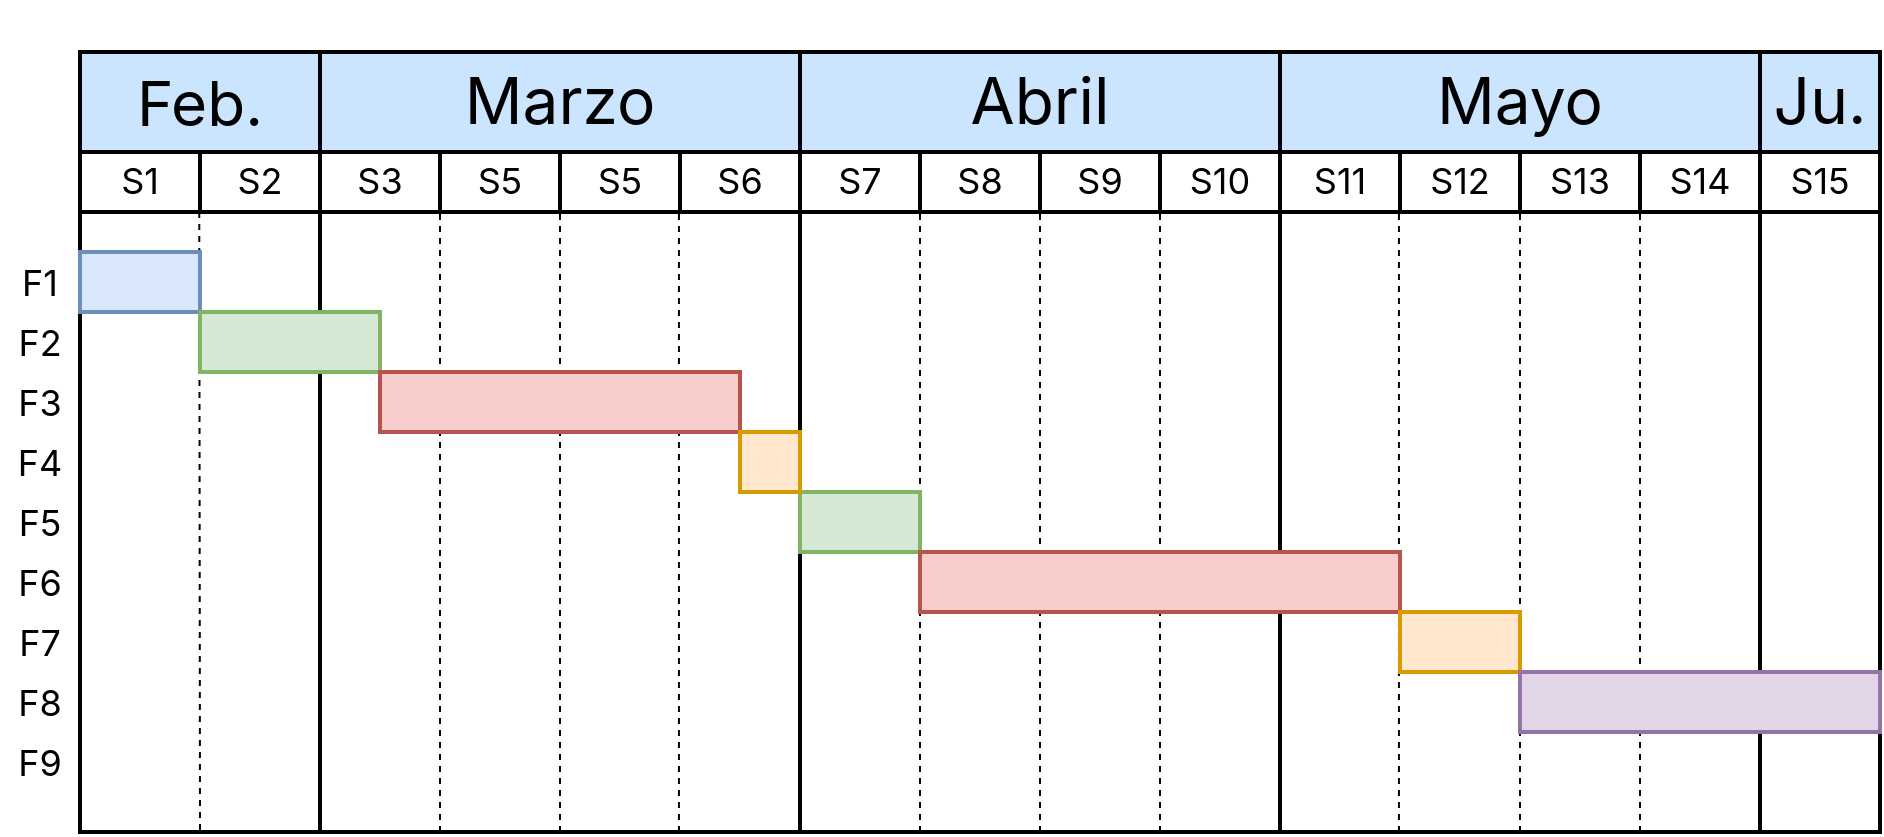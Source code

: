 <mxfile version="28.1.0">
  <diagram name="Page-1" id="Mt_HUXR5O6kLTx0qWId0">
    <mxGraphModel dx="1204" dy="1681" grid="1" gridSize="10" guides="1" tooltips="1" connect="1" arrows="1" fold="1" page="1" pageScale="1" pageWidth="827" pageHeight="1169" background="none" math="0" shadow="0">
      <root>
        <mxCell id="0" />
        <mxCell id="1" parent="0" />
        <mxCell id="9bHcRbHwBZqyY6m2YPGw-12" value="" style="endArrow=none;html=1;rounded=0;entryX=0;entryY=1;entryDx=0;entryDy=0;exitX=0.5;exitY=1;exitDx=0;exitDy=0;dashed=1;" edge="1" parent="1">
          <mxGeometry width="50" height="50" relative="1" as="geometry">
            <mxPoint x="300" y="380" as="sourcePoint" />
            <mxPoint x="300" y="70" as="targetPoint" />
          </mxGeometry>
        </mxCell>
        <mxCell id="j2amn9IV4w0OwR7YDSab-1" value="&lt;font data-font-src=&quot;https://fonts.googleapis.com/css?family=Inter&quot;&gt;Feb.&lt;/font&gt;" style="rounded=0;whiteSpace=wrap;html=1;fontFamily=Inter;fontSource=https%3A%2F%2Ffonts.googleapis.com%2Fcss%3Ffamily%3DInter;fontSize=31;fillColor=#cce5ff;strokeColor=#000000;strokeWidth=2;" parent="1" vertex="1">
          <mxGeometry x="120" y="-10" width="120" height="50" as="geometry" />
        </mxCell>
        <mxCell id="j2amn9IV4w0OwR7YDSab-2" value="&lt;p&gt;&lt;font face=&quot;Inter&quot; data-font-src=&quot;https://fonts.googleapis.com/css?family=Inter&quot;&gt;Marzo&lt;/font&gt;&lt;/p&gt;" style="rounded=0;whiteSpace=wrap;html=1;fontSize=32;fillColor=#cce5ff;strokeColor=#000000;strokeWidth=2;" parent="1" vertex="1">
          <mxGeometry x="240" y="-10" width="240" height="50" as="geometry" />
        </mxCell>
        <mxCell id="j2amn9IV4w0OwR7YDSab-3" value="&lt;p&gt;&lt;font face=&quot;Inter&quot; data-font-src=&quot;https://fonts.googleapis.com/css?family=Inter&quot;&gt;Abril&lt;/font&gt;&lt;/p&gt;" style="rounded=0;whiteSpace=wrap;html=1;fontSize=32;fillColor=#cce5ff;strokeColor=#000000;strokeWidth=2;" parent="1" vertex="1">
          <mxGeometry x="480" y="-10" width="240" height="50" as="geometry" />
        </mxCell>
        <mxCell id="3ni7MIBzhpr4WXZ2Zg2e-1" value="&lt;font face=&quot;Inter&quot; data-font-src=&quot;https://fonts.googleapis.com/css?family=Inter&quot;&gt;Mayo&lt;/font&gt;" style="rounded=0;whiteSpace=wrap;html=1;fontSize=32;fillColor=#cce5ff;strokeColor=#000000;strokeWidth=2;" parent="1" vertex="1">
          <mxGeometry x="720" y="-10" width="240" height="50" as="geometry" />
        </mxCell>
        <mxCell id="3ni7MIBzhpr4WXZ2Zg2e-2" value="&lt;p&gt;&lt;font face=&quot;Inter&quot; data-font-src=&quot;https://fonts.googleapis.com/css?family=Inter&quot;&gt;Ju.&lt;/font&gt;&lt;/p&gt;" style="rounded=0;whiteSpace=wrap;html=1;fontSize=32;fillColor=#cce5ff;strokeColor=#000000;strokeWidth=2;" parent="1" vertex="1">
          <mxGeometry x="960" y="-10" width="60" height="50" as="geometry" />
        </mxCell>
        <mxCell id="3ni7MIBzhpr4WXZ2Zg2e-3" value="" style="rounded=0;whiteSpace=wrap;html=1;fillColor=none;strokeWidth=2;" parent="1" vertex="1">
          <mxGeometry x="120" y="40" width="120" height="340" as="geometry" />
        </mxCell>
        <mxCell id="3ni7MIBzhpr4WXZ2Zg2e-11" value="&lt;font face=&quot;Inter&quot;&gt;S1&lt;/font&gt;" style="rounded=0;whiteSpace=wrap;html=1;strokeWidth=2;fontSize=18;" parent="1" vertex="1">
          <mxGeometry x="120" y="40" width="60" height="30" as="geometry" />
        </mxCell>
        <mxCell id="3ni7MIBzhpr4WXZ2Zg2e-12" value="&lt;font face=&quot;Inter&quot;&gt;S2&lt;/font&gt;" style="rounded=0;whiteSpace=wrap;html=1;strokeWidth=2;fontSize=18;" parent="1" vertex="1">
          <mxGeometry x="180" y="40" width="60" height="30" as="geometry" />
        </mxCell>
        <mxCell id="3ni7MIBzhpr4WXZ2Zg2e-13" value="" style="rounded=0;whiteSpace=wrap;html=1;fillColor=none;strokeWidth=2;" parent="1" vertex="1">
          <mxGeometry x="240" y="40" width="240" height="340" as="geometry" />
        </mxCell>
        <mxCell id="3ni7MIBzhpr4WXZ2Zg2e-14" value="&lt;font face=&quot;Inter&quot;&gt;S3&lt;/font&gt;" style="rounded=0;whiteSpace=wrap;html=1;strokeWidth=2;fontSize=18;" parent="1" vertex="1">
          <mxGeometry x="240" y="40" width="60" height="30" as="geometry" />
        </mxCell>
        <mxCell id="3ni7MIBzhpr4WXZ2Zg2e-15" value="&lt;font face=&quot;Inter&quot;&gt;S5&lt;/font&gt;" style="rounded=0;whiteSpace=wrap;html=1;strokeWidth=2;fontSize=18;" parent="1" vertex="1">
          <mxGeometry x="300" y="40" width="60" height="30" as="geometry" />
        </mxCell>
        <mxCell id="3ni7MIBzhpr4WXZ2Zg2e-16" value="&lt;font face=&quot;Inter&quot;&gt;S5&lt;/font&gt;" style="rounded=0;whiteSpace=wrap;html=1;strokeWidth=2;fontSize=18;" parent="1" vertex="1">
          <mxGeometry x="360" y="40" width="60" height="30" as="geometry" />
        </mxCell>
        <mxCell id="3ni7MIBzhpr4WXZ2Zg2e-17" value="&lt;font face=&quot;Inter&quot;&gt;S6&lt;/font&gt;" style="rounded=0;whiteSpace=wrap;html=1;strokeWidth=2;fontSize=18;" parent="1" vertex="1">
          <mxGeometry x="420" y="40" width="60" height="30" as="geometry" />
        </mxCell>
        <mxCell id="3ni7MIBzhpr4WXZ2Zg2e-18" value="" style="rounded=0;whiteSpace=wrap;html=1;fillColor=none;strokeWidth=2;" parent="1" vertex="1">
          <mxGeometry x="480" y="40" width="240" height="340" as="geometry" />
        </mxCell>
        <mxCell id="3ni7MIBzhpr4WXZ2Zg2e-19" value="" style="rounded=0;whiteSpace=wrap;html=1;fillColor=none;strokeWidth=2;" parent="1" vertex="1">
          <mxGeometry x="720" y="40" width="240" height="340" as="geometry" />
        </mxCell>
        <mxCell id="3ni7MIBzhpr4WXZ2Zg2e-20" value="" style="rounded=0;whiteSpace=wrap;html=1;fillColor=none;strokeWidth=2;" parent="1" vertex="1">
          <mxGeometry x="960" y="40" width="60" height="340" as="geometry" />
        </mxCell>
        <mxCell id="3ni7MIBzhpr4WXZ2Zg2e-21" value="&lt;font face=&quot;Inter&quot;&gt;S7&lt;/font&gt;" style="rounded=0;whiteSpace=wrap;html=1;strokeWidth=2;fontSize=18;" parent="1" vertex="1">
          <mxGeometry x="480" y="40" width="60" height="30" as="geometry" />
        </mxCell>
        <mxCell id="3ni7MIBzhpr4WXZ2Zg2e-22" value="&lt;font face=&quot;Inter&quot;&gt;S8&lt;/font&gt;" style="rounded=0;whiteSpace=wrap;html=1;strokeWidth=2;fontSize=18;" parent="1" vertex="1">
          <mxGeometry x="540" y="40" width="60" height="30" as="geometry" />
        </mxCell>
        <mxCell id="3ni7MIBzhpr4WXZ2Zg2e-23" value="&lt;font face=&quot;Inter&quot;&gt;S9&lt;/font&gt;" style="rounded=0;whiteSpace=wrap;html=1;strokeWidth=2;fontSize=18;" parent="1" vertex="1">
          <mxGeometry x="600" y="40" width="60" height="30" as="geometry" />
        </mxCell>
        <mxCell id="3ni7MIBzhpr4WXZ2Zg2e-24" value="&lt;font face=&quot;Inter&quot;&gt;S10&lt;/font&gt;" style="rounded=0;whiteSpace=wrap;html=1;strokeWidth=2;fontSize=18;" parent="1" vertex="1">
          <mxGeometry x="660" y="40" width="60" height="30" as="geometry" />
        </mxCell>
        <mxCell id="3ni7MIBzhpr4WXZ2Zg2e-25" value="&lt;font face=&quot;Inter&quot;&gt;S11&lt;/font&gt;" style="rounded=0;whiteSpace=wrap;html=1;strokeWidth=2;fontSize=18;" parent="1" vertex="1">
          <mxGeometry x="720" y="40" width="60" height="30" as="geometry" />
        </mxCell>
        <mxCell id="3ni7MIBzhpr4WXZ2Zg2e-26" value="&lt;font face=&quot;Inter&quot;&gt;S12&lt;/font&gt;" style="rounded=0;whiteSpace=wrap;html=1;strokeWidth=2;fontSize=18;" parent="1" vertex="1">
          <mxGeometry x="780" y="40" width="60" height="30" as="geometry" />
        </mxCell>
        <mxCell id="3ni7MIBzhpr4WXZ2Zg2e-27" value="&lt;font face=&quot;Inter&quot;&gt;S13&lt;/font&gt;" style="rounded=0;whiteSpace=wrap;html=1;strokeWidth=2;fontSize=18;" parent="1" vertex="1">
          <mxGeometry x="840" y="40" width="60" height="30" as="geometry" />
        </mxCell>
        <mxCell id="3ni7MIBzhpr4WXZ2Zg2e-28" value="&lt;font face=&quot;Inter&quot;&gt;S14&lt;/font&gt;" style="rounded=0;whiteSpace=wrap;html=1;strokeWidth=2;fontSize=18;" parent="1" vertex="1">
          <mxGeometry x="900" y="40" width="60" height="30" as="geometry" />
        </mxCell>
        <mxCell id="3ni7MIBzhpr4WXZ2Zg2e-29" value="&lt;font face=&quot;Inter&quot;&gt;S15&lt;/font&gt;" style="rounded=0;whiteSpace=wrap;html=1;strokeWidth=2;fontSize=18;" parent="1" vertex="1">
          <mxGeometry x="960" y="40" width="60" height="30" as="geometry" />
        </mxCell>
        <mxCell id="9bHcRbHwBZqyY6m2YPGw-1" value="F1" style="text;html=1;align=center;verticalAlign=middle;whiteSpace=wrap;rounded=0;fontFamily=Inter;fontSource=https%3A%2F%2Ffonts.googleapis.com%2Fcss%3Ffamily%3DInter;fontSize=18;" vertex="1" parent="1">
          <mxGeometry x="80" y="90" width="40" height="30" as="geometry" />
        </mxCell>
        <mxCell id="9bHcRbHwBZqyY6m2YPGw-2" value="F2" style="text;html=1;align=center;verticalAlign=middle;whiteSpace=wrap;rounded=0;fontFamily=Inter;fontSource=https%3A%2F%2Ffonts.googleapis.com%2Fcss%3Ffamily%3DInter;fontSize=18;" vertex="1" parent="1">
          <mxGeometry x="80" y="120" width="40" height="30" as="geometry" />
        </mxCell>
        <mxCell id="9bHcRbHwBZqyY6m2YPGw-3" value="F3" style="text;html=1;align=center;verticalAlign=middle;whiteSpace=wrap;rounded=0;fontFamily=Inter;fontSource=https%3A%2F%2Ffonts.googleapis.com%2Fcss%3Ffamily%3DInter;fontSize=18;" vertex="1" parent="1">
          <mxGeometry x="80" y="150" width="40" height="30" as="geometry" />
        </mxCell>
        <mxCell id="9bHcRbHwBZqyY6m2YPGw-4" value="F4" style="text;html=1;align=center;verticalAlign=middle;whiteSpace=wrap;rounded=0;fontFamily=Inter;fontSource=https%3A%2F%2Ffonts.googleapis.com%2Fcss%3Ffamily%3DInter;fontSize=18;" vertex="1" parent="1">
          <mxGeometry x="80" y="180" width="40" height="30" as="geometry" />
        </mxCell>
        <mxCell id="9bHcRbHwBZqyY6m2YPGw-5" value="F5" style="text;html=1;align=center;verticalAlign=middle;whiteSpace=wrap;rounded=0;fontFamily=Inter;fontSource=https%3A%2F%2Ffonts.googleapis.com%2Fcss%3Ffamily%3DInter;fontSize=18;" vertex="1" parent="1">
          <mxGeometry x="80" y="210" width="40" height="30" as="geometry" />
        </mxCell>
        <mxCell id="9bHcRbHwBZqyY6m2YPGw-6" value="F6" style="text;html=1;align=center;verticalAlign=middle;whiteSpace=wrap;rounded=0;fontFamily=Inter;fontSource=https%3A%2F%2Ffonts.googleapis.com%2Fcss%3Ffamily%3DInter;fontSize=18;" vertex="1" parent="1">
          <mxGeometry x="80" y="240" width="40" height="30" as="geometry" />
        </mxCell>
        <mxCell id="9bHcRbHwBZqyY6m2YPGw-7" value="F7" style="text;html=1;align=center;verticalAlign=middle;whiteSpace=wrap;rounded=0;fontFamily=Inter;fontSource=https%3A%2F%2Ffonts.googleapis.com%2Fcss%3Ffamily%3DInter;fontSize=18;" vertex="1" parent="1">
          <mxGeometry x="80" y="270" width="40" height="30" as="geometry" />
        </mxCell>
        <mxCell id="9bHcRbHwBZqyY6m2YPGw-8" value="F8" style="text;html=1;align=center;verticalAlign=middle;whiteSpace=wrap;rounded=0;fontFamily=Inter;fontSource=https%3A%2F%2Ffonts.googleapis.com%2Fcss%3Ffamily%3DInter;fontSize=18;" vertex="1" parent="1">
          <mxGeometry x="80" y="300" width="40" height="30" as="geometry" />
        </mxCell>
        <mxCell id="9bHcRbHwBZqyY6m2YPGw-9" value="F9" style="text;html=1;align=center;verticalAlign=middle;whiteSpace=wrap;rounded=0;fontFamily=Inter;fontSource=https%3A%2F%2Ffonts.googleapis.com%2Fcss%3Ffamily%3DInter;fontSize=18;" vertex="1" parent="1">
          <mxGeometry x="80" y="330" width="40" height="30" as="geometry" />
        </mxCell>
        <mxCell id="9bHcRbHwBZqyY6m2YPGw-11" value="" style="endArrow=none;html=1;rounded=0;dashed=1;" edge="1" parent="1">
          <mxGeometry width="50" height="50" relative="1" as="geometry">
            <mxPoint x="179.64" y="70" as="sourcePoint" />
            <mxPoint x="180" y="380" as="targetPoint" />
          </mxGeometry>
        </mxCell>
        <mxCell id="3ni7MIBzhpr4WXZ2Zg2e-31" value="" style="rounded=0;whiteSpace=wrap;html=1;strokeWidth=2;fillColor=#dae8fc;strokeColor=#6c8ebf;fontSize=18;" parent="1" vertex="1">
          <mxGeometry x="120" y="90" width="60" height="30" as="geometry" />
        </mxCell>
        <mxCell id="9bHcRbHwBZqyY6m2YPGw-13" value="" style="endArrow=none;html=1;rounded=0;entryX=0;entryY=1;entryDx=0;entryDy=0;exitX=0.5;exitY=1;exitDx=0;exitDy=0;dashed=1;" edge="1" parent="1">
          <mxGeometry width="50" height="50" relative="1" as="geometry">
            <mxPoint x="360" y="380" as="sourcePoint" />
            <mxPoint x="360" y="70" as="targetPoint" />
          </mxGeometry>
        </mxCell>
        <mxCell id="9bHcRbHwBZqyY6m2YPGw-14" value="" style="endArrow=none;html=1;rounded=0;entryX=0;entryY=1;entryDx=0;entryDy=0;exitX=0.5;exitY=1;exitDx=0;exitDy=0;dashed=1;" edge="1" parent="1">
          <mxGeometry width="50" height="50" relative="1" as="geometry">
            <mxPoint x="419.47" y="380" as="sourcePoint" />
            <mxPoint x="419.47" y="70" as="targetPoint" />
          </mxGeometry>
        </mxCell>
        <mxCell id="9bHcRbHwBZqyY6m2YPGw-15" value="" style="endArrow=none;html=1;rounded=0;entryX=0;entryY=1;entryDx=0;entryDy=0;exitX=0.5;exitY=1;exitDx=0;exitDy=0;dashed=1;" edge="1" parent="1">
          <mxGeometry width="50" height="50" relative="1" as="geometry">
            <mxPoint x="540" y="380" as="sourcePoint" />
            <mxPoint x="540" y="70" as="targetPoint" />
          </mxGeometry>
        </mxCell>
        <mxCell id="9bHcRbHwBZqyY6m2YPGw-16" value="" style="endArrow=none;html=1;rounded=0;entryX=0;entryY=1;entryDx=0;entryDy=0;exitX=0.5;exitY=1;exitDx=0;exitDy=0;dashed=1;" edge="1" parent="1">
          <mxGeometry width="50" height="50" relative="1" as="geometry">
            <mxPoint x="600" y="380" as="sourcePoint" />
            <mxPoint x="600" y="70" as="targetPoint" />
          </mxGeometry>
        </mxCell>
        <mxCell id="9bHcRbHwBZqyY6m2YPGw-17" value="" style="endArrow=none;html=1;rounded=0;entryX=0;entryY=1;entryDx=0;entryDy=0;exitX=0.5;exitY=1;exitDx=0;exitDy=0;dashed=1;" edge="1" parent="1">
          <mxGeometry width="50" height="50" relative="1" as="geometry">
            <mxPoint x="660" y="380" as="sourcePoint" />
            <mxPoint x="660" y="70" as="targetPoint" />
          </mxGeometry>
        </mxCell>
        <mxCell id="9bHcRbHwBZqyY6m2YPGw-18" value="" style="endArrow=none;html=1;rounded=0;entryX=0;entryY=1;entryDx=0;entryDy=0;exitX=0.5;exitY=1;exitDx=0;exitDy=0;dashed=1;" edge="1" parent="1">
          <mxGeometry width="50" height="50" relative="1" as="geometry">
            <mxPoint x="779.47" y="380" as="sourcePoint" />
            <mxPoint x="779.47" y="70" as="targetPoint" />
          </mxGeometry>
        </mxCell>
        <mxCell id="9bHcRbHwBZqyY6m2YPGw-19" value="" style="endArrow=none;html=1;rounded=0;entryX=0;entryY=1;entryDx=0;entryDy=0;exitX=0.5;exitY=1;exitDx=0;exitDy=0;dashed=1;" edge="1" parent="1">
          <mxGeometry width="50" height="50" relative="1" as="geometry">
            <mxPoint x="840" y="380" as="sourcePoint" />
            <mxPoint x="840" y="70" as="targetPoint" />
          </mxGeometry>
        </mxCell>
        <mxCell id="9bHcRbHwBZqyY6m2YPGw-20" value="" style="endArrow=none;html=1;rounded=0;entryX=0;entryY=1;entryDx=0;entryDy=0;exitX=0.5;exitY=1;exitDx=0;exitDy=0;dashed=1;" edge="1" parent="1">
          <mxGeometry width="50" height="50" relative="1" as="geometry">
            <mxPoint x="900" y="380" as="sourcePoint" />
            <mxPoint x="900" y="70" as="targetPoint" />
          </mxGeometry>
        </mxCell>
        <mxCell id="3ni7MIBzhpr4WXZ2Zg2e-32" value="" style="rounded=0;whiteSpace=wrap;html=1;strokeWidth=2;fillColor=#d5e8d4;strokeColor=#82b366;fontSize=18;" parent="1" vertex="1">
          <mxGeometry x="180" y="120" width="90" height="30" as="geometry" />
        </mxCell>
        <mxCell id="3ni7MIBzhpr4WXZ2Zg2e-33" value="" style="rounded=0;whiteSpace=wrap;html=1;strokeWidth=2;fillColor=#d5e8d4;strokeColor=#82b366;fontSize=18;" parent="1" vertex="1">
          <mxGeometry x="480" y="210" width="60" height="30" as="geometry" />
        </mxCell>
        <mxCell id="3ni7MIBzhpr4WXZ2Zg2e-34" value="" style="rounded=0;whiteSpace=wrap;html=1;strokeWidth=2;fillColor=#f8cecc;strokeColor=#b85450;fontSize=18;" parent="1" vertex="1">
          <mxGeometry x="540" y="240" width="240" height="30" as="geometry" />
        </mxCell>
        <mxCell id="3ni7MIBzhpr4WXZ2Zg2e-35" value="" style="rounded=0;whiteSpace=wrap;html=1;strokeWidth=2;fillColor=#f8cecc;strokeColor=#b85450;fontSize=18;" parent="1" vertex="1">
          <mxGeometry x="270" y="150" width="180" height="30" as="geometry" />
        </mxCell>
        <mxCell id="3ni7MIBzhpr4WXZ2Zg2e-36" value="" style="rounded=0;whiteSpace=wrap;html=1;strokeWidth=2;fillColor=#ffe6cc;strokeColor=#d79b00;fontSize=18;" parent="1" vertex="1">
          <mxGeometry x="450" y="180" width="30" height="30" as="geometry" />
        </mxCell>
        <mxCell id="3ni7MIBzhpr4WXZ2Zg2e-37" value="" style="rounded=0;whiteSpace=wrap;html=1;strokeWidth=2;fillColor=#ffe6cc;strokeColor=#d79b00;fontSize=18;" parent="1" vertex="1">
          <mxGeometry x="780" y="270" width="60" height="30" as="geometry" />
        </mxCell>
        <mxCell id="3ni7MIBzhpr4WXZ2Zg2e-39" value="" style="rounded=0;whiteSpace=wrap;html=1;strokeWidth=2;fillColor=#e1d5e7;strokeColor=#9673a6;verticalAlign=middle;fontSize=18;" parent="1" vertex="1">
          <mxGeometry x="840" y="300" width="180" height="30" as="geometry" />
        </mxCell>
      </root>
    </mxGraphModel>
  </diagram>
</mxfile>
